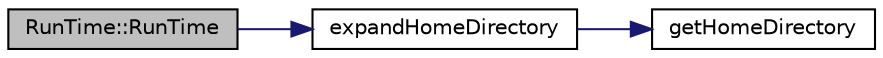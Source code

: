 digraph "RunTime::RunTime"
{
 // INTERACTIVE_SVG=YES
  edge [fontname="Helvetica",fontsize="10",labelfontname="Helvetica",labelfontsize="10"];
  node [fontname="Helvetica",fontsize="10",shape=record];
  rankdir="LR";
  Node1 [label="RunTime::RunTime",height=0.2,width=0.4,color="black", fillcolor="grey75", style="filled" fontcolor="black"];
  Node1 -> Node2 [color="midnightblue",fontsize="10",style="solid",fontname="Helvetica"];
  Node2 [label="expandHomeDirectory",height=0.2,width=0.4,color="black", fillcolor="white", style="filled",URL="$strings_8h.html#ae694ceab20f0d8b5d480d2badb055cbe"];
  Node2 -> Node3 [color="midnightblue",fontsize="10",style="solid",fontname="Helvetica"];
  Node3 [label="getHomeDirectory",height=0.2,width=0.4,color="black", fillcolor="white", style="filled",URL="$filesystem_8h.html#a7007c1e439369ac599ebe014de249392"];
}
